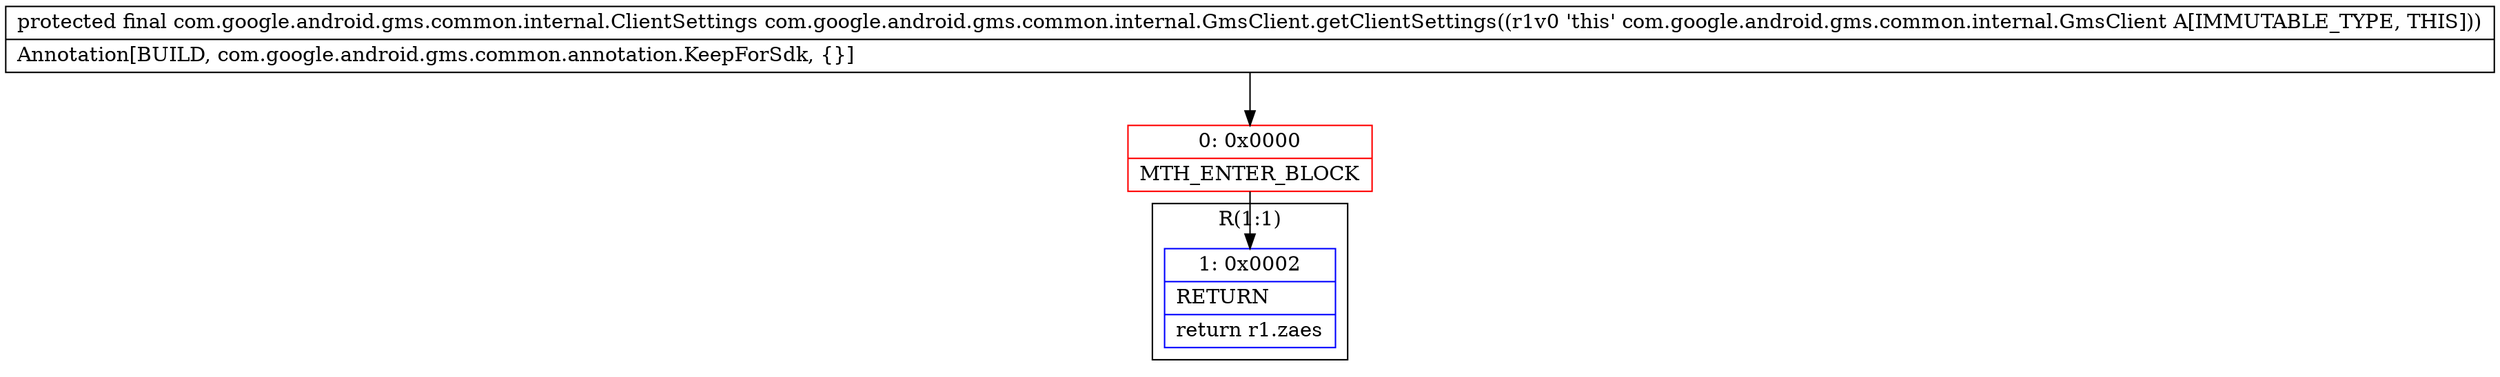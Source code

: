 digraph "CFG forcom.google.android.gms.common.internal.GmsClient.getClientSettings()Lcom\/google\/android\/gms\/common\/internal\/ClientSettings;" {
subgraph cluster_Region_315717529 {
label = "R(1:1)";
node [shape=record,color=blue];
Node_1 [shape=record,label="{1\:\ 0x0002|RETURN\l|return r1.zaes\l}"];
}
Node_0 [shape=record,color=red,label="{0\:\ 0x0000|MTH_ENTER_BLOCK\l}"];
MethodNode[shape=record,label="{protected final com.google.android.gms.common.internal.ClientSettings com.google.android.gms.common.internal.GmsClient.getClientSettings((r1v0 'this' com.google.android.gms.common.internal.GmsClient A[IMMUTABLE_TYPE, THIS]))  | Annotation[BUILD, com.google.android.gms.common.annotation.KeepForSdk, \{\}]\l}"];
MethodNode -> Node_0;
Node_0 -> Node_1;
}

